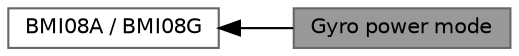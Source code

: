 digraph "Gyro power mode"
{
 // LATEX_PDF_SIZE
  bgcolor="transparent";
  edge [fontname=Helvetica,fontsize=10,labelfontname=Helvetica,labelfontsize=10];
  node [fontname=Helvetica,fontsize=10,shape=box,height=0.2,width=0.4];
  rankdir=LR;
  Node2 [id="Node000002",label="BMI08A / BMI08G",height=0.2,width=0.4,color="grey40", fillcolor="white", style="filled",URL="$group__bmi08ag.html",tooltip=" "];
  Node1 [id="Node000001",label="Gyro power mode",height=0.2,width=0.4,color="gray40", fillcolor="grey60", style="filled", fontcolor="black",tooltip="Set / Get power mode of gyro sensor."];
  Node2->Node1 [shape=plaintext, dir="back", style="solid"];
}
